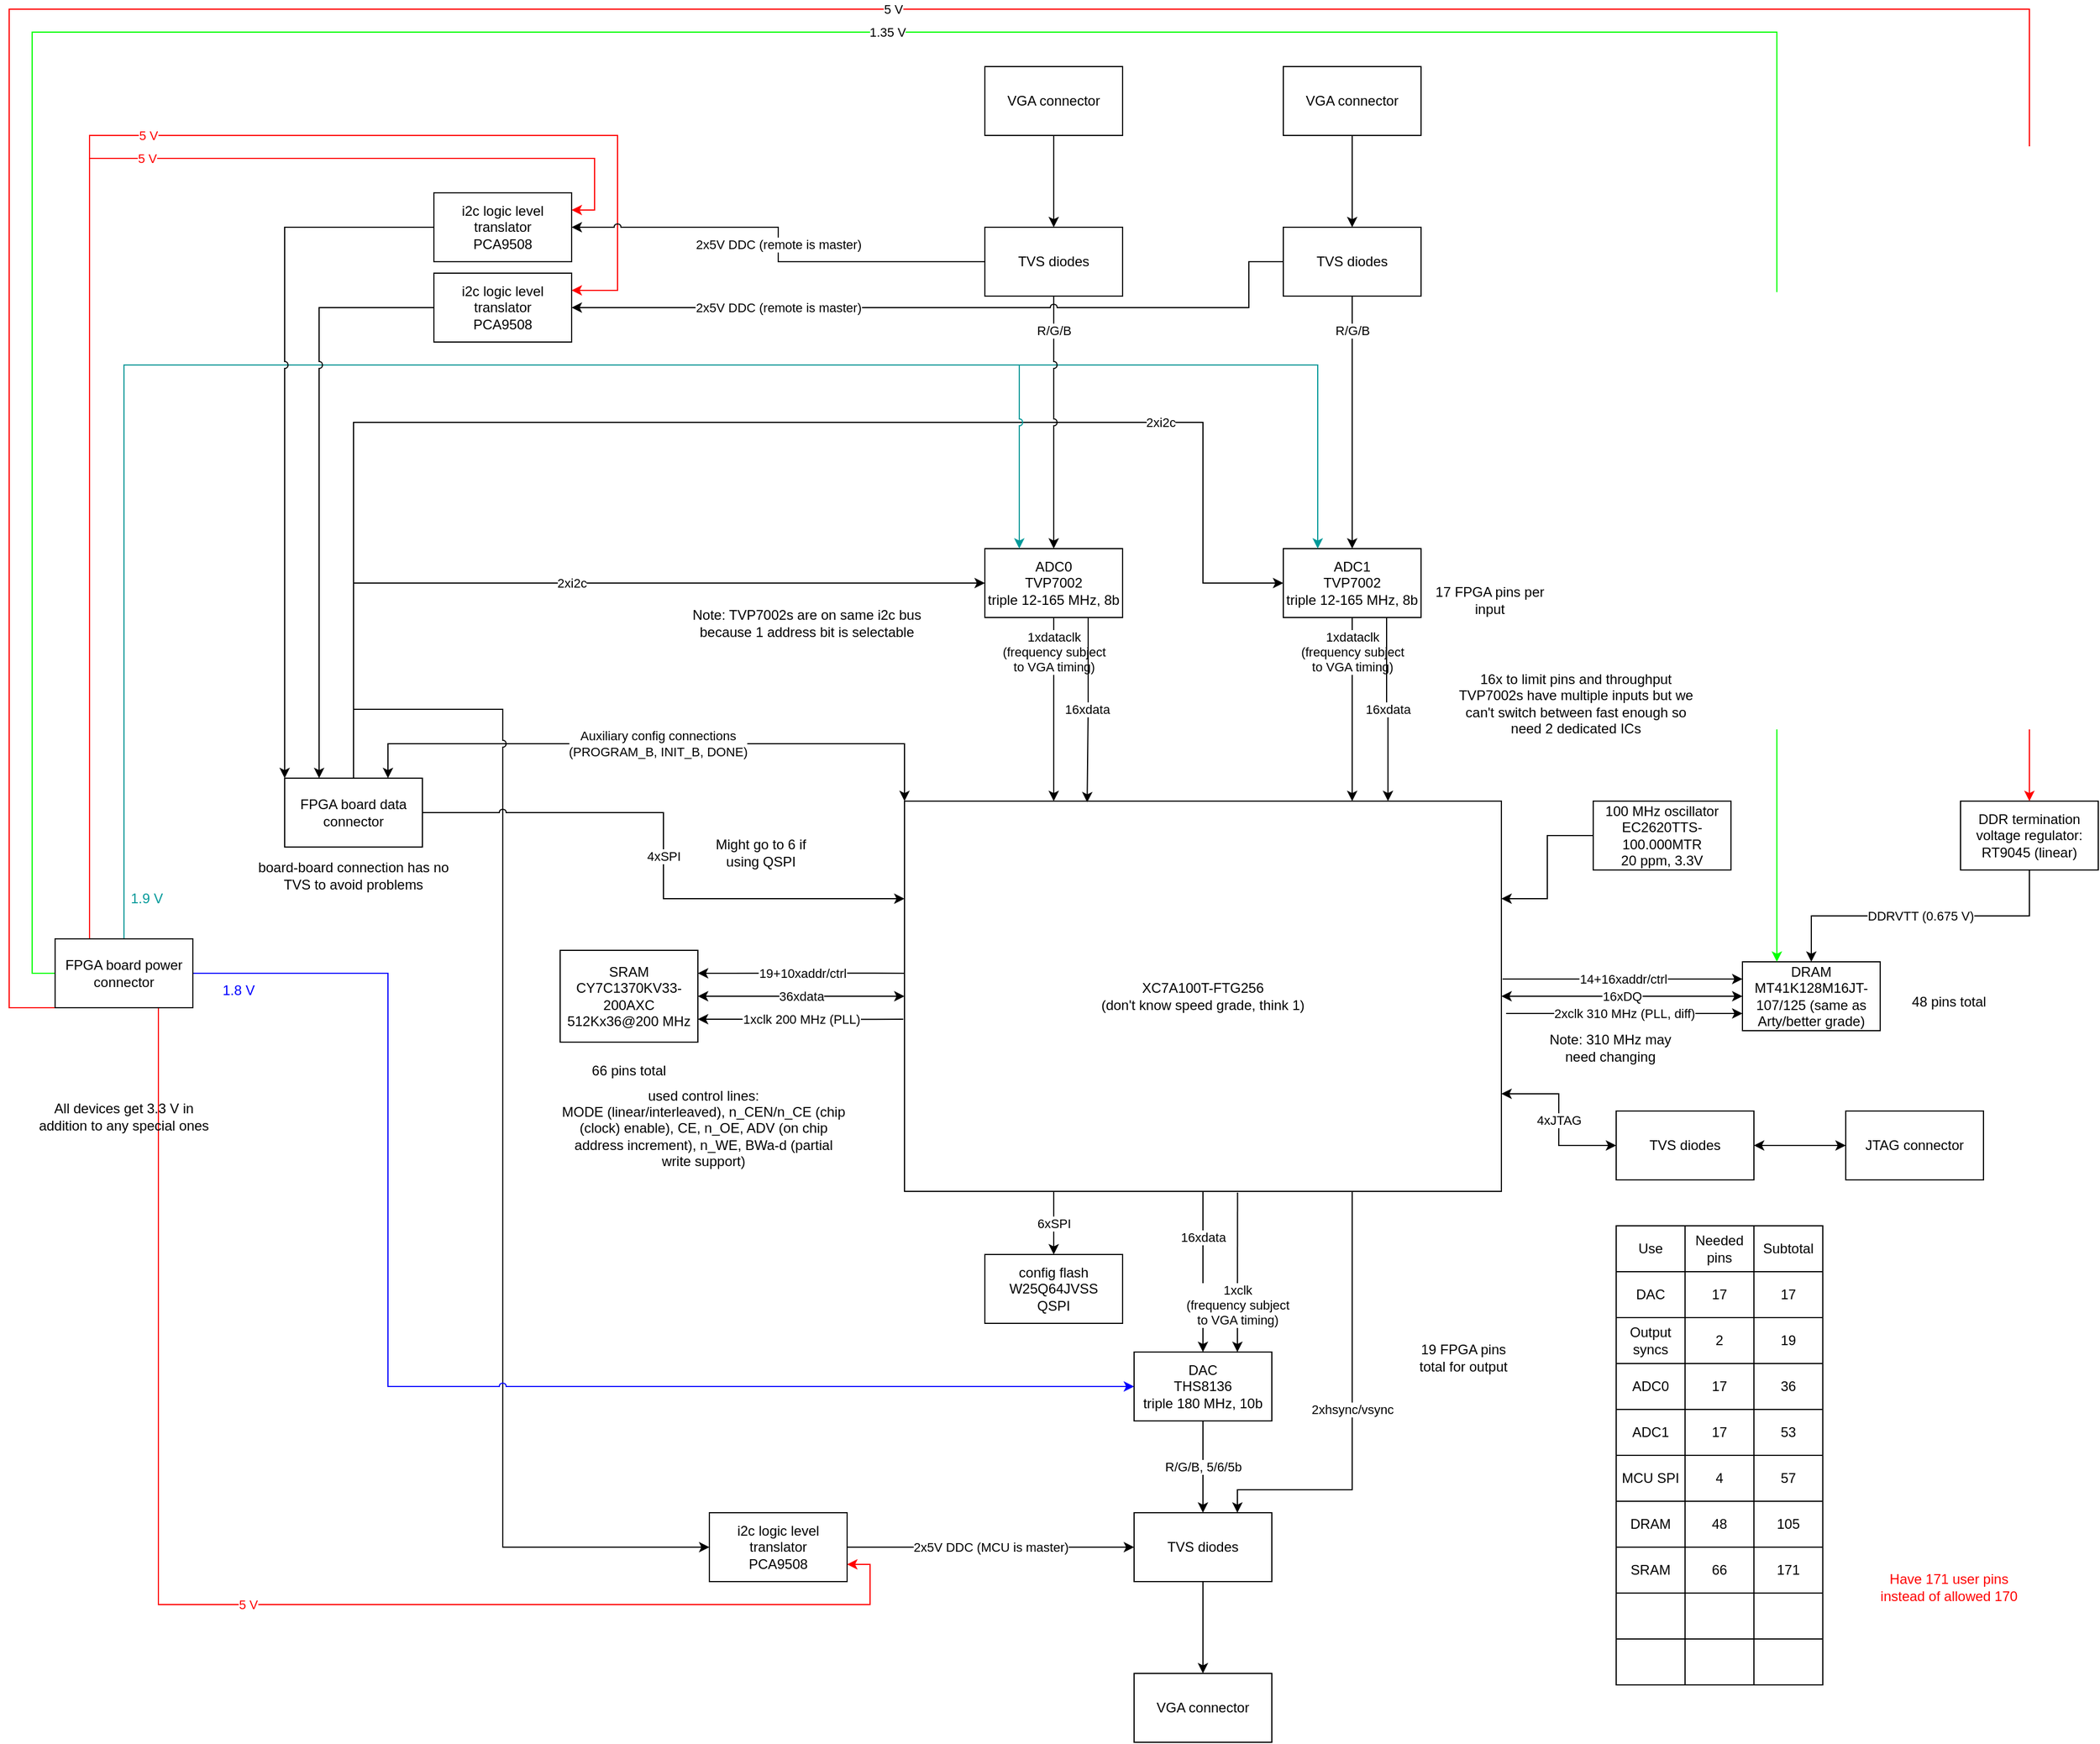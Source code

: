 <mxfile version="20.3.0" type="device" pages="2"><diagram id="uO3NpEvUBIuTRX0edp_s" name="FPGA board"><mxGraphModel dx="3923" dy="2302" grid="1" gridSize="10" guides="1" tooltips="1" connect="1" arrows="1" fold="1" page="1" pageScale="1" pageWidth="1654" pageHeight="1169" math="0" shadow="0"><root><mxCell id="0"/><mxCell id="1" parent="0"/><mxCell id="ex6IpFv2rQreRg_5M0-a-3" value="&lt;div&gt;16xDQ&lt;/div&gt;" style="edgeStyle=orthogonalEdgeStyle;rounded=0;orthogonalLoop=1;jettySize=auto;html=1;startArrow=classic;startFill=1;" parent="1" source="ex6IpFv2rQreRg_5M0-a-1" target="ex6IpFv2rQreRg_5M0-a-2" edge="1"><mxGeometry relative="1" as="geometry"/></mxCell><mxCell id="ex6IpFv2rQreRg_5M0-a-5" value="&lt;div&gt;36xdata&lt;/div&gt;" style="edgeStyle=orthogonalEdgeStyle;rounded=0;orthogonalLoop=1;jettySize=auto;html=1;startArrow=classic;startFill=1;" parent="1" source="ex6IpFv2rQreRg_5M0-a-1" target="ex6IpFv2rQreRg_5M0-a-4" edge="1"><mxGeometry relative="1" as="geometry"/></mxCell><mxCell id="ex6IpFv2rQreRg_5M0-a-10" value="&lt;div&gt;1xclk 200 MHz (PLL)&lt;br&gt;&lt;/div&gt;" style="edgeStyle=orthogonalEdgeStyle;rounded=0;orthogonalLoop=1;jettySize=auto;html=1;exitX=-0.002;exitY=0.559;exitDx=0;exitDy=0;entryX=1;entryY=0.75;entryDx=0;entryDy=0;startArrow=none;startFill=0;exitPerimeter=0;" parent="1" source="ex6IpFv2rQreRg_5M0-a-1" target="ex6IpFv2rQreRg_5M0-a-4" edge="1"><mxGeometry relative="1" as="geometry"/></mxCell><mxCell id="ex6IpFv2rQreRg_5M0-a-13" value="19+10xaddr/ctrl" style="edgeStyle=orthogonalEdgeStyle;rounded=0;orthogonalLoop=1;jettySize=auto;html=1;exitX=0.002;exitY=0.441;exitDx=0;exitDy=0;entryX=1;entryY=0.25;entryDx=0;entryDy=0;startArrow=none;startFill=0;exitPerimeter=0;" parent="1" source="ex6IpFv2rQreRg_5M0-a-1" target="ex6IpFv2rQreRg_5M0-a-4" edge="1"><mxGeometry relative="1" as="geometry"/></mxCell><mxCell id="ex6IpFv2rQreRg_5M0-a-14" value="2xclk 310 MHz (PLL, diff)" style="edgeStyle=orthogonalEdgeStyle;rounded=0;orthogonalLoop=1;jettySize=auto;html=1;exitX=1.008;exitY=0.544;exitDx=0;exitDy=0;entryX=0;entryY=0.75;entryDx=0;entryDy=0;startArrow=none;startFill=0;exitPerimeter=0;" parent="1" source="ex6IpFv2rQreRg_5M0-a-1" target="ex6IpFv2rQreRg_5M0-a-2" edge="1"><mxGeometry relative="1" as="geometry"/></mxCell><mxCell id="ex6IpFv2rQreRg_5M0-a-16" value="14+16xaddr/ctrl" style="edgeStyle=orthogonalEdgeStyle;rounded=0;orthogonalLoop=1;jettySize=auto;html=1;entryX=0;entryY=0.25;entryDx=0;entryDy=0;startArrow=none;startFill=0;exitX=1.002;exitY=0.456;exitDx=0;exitDy=0;exitPerimeter=0;" parent="1" source="ex6IpFv2rQreRg_5M0-a-1" target="ex6IpFv2rQreRg_5M0-a-2" edge="1"><mxGeometry relative="1" as="geometry"><mxPoint x="870" y="345" as="sourcePoint"/></mxGeometry></mxCell><mxCell id="ex6IpFv2rQreRg_5M0-a-45" value="16xdata" style="edgeStyle=orthogonalEdgeStyle;rounded=0;jumpStyle=arc;orthogonalLoop=1;jettySize=auto;html=1;entryX=0.5;entryY=0;entryDx=0;entryDy=0;strokeColor=#000000;fontColor=#000000;startArrow=none;startFill=0;endArrow=classic;endFill=1;" parent="1" source="ex6IpFv2rQreRg_5M0-a-1" target="ex6IpFv2rQreRg_5M0-a-44" edge="1"><mxGeometry x="-0.429" relative="1" as="geometry"><mxPoint as="offset"/></mxGeometry></mxCell><mxCell id="ex6IpFv2rQreRg_5M0-a-47" value="&lt;div&gt;1xclk&lt;/div&gt;&lt;div&gt;(frequency subject&lt;/div&gt;&lt;div&gt;to VGA timing)&lt;/div&gt;" style="edgeStyle=orthogonalEdgeStyle;rounded=0;jumpStyle=arc;orthogonalLoop=1;jettySize=auto;html=1;exitX=0.558;exitY=1.003;exitDx=0;exitDy=0;entryX=0.75;entryY=0;entryDx=0;entryDy=0;strokeColor=#000000;fontColor=#000000;startArrow=none;startFill=0;endArrow=classic;endFill=1;exitPerimeter=0;" parent="1" source="ex6IpFv2rQreRg_5M0-a-1" target="ex6IpFv2rQreRg_5M0-a-44" edge="1"><mxGeometry x="0.418" relative="1" as="geometry"><mxPoint as="offset"/></mxGeometry></mxCell><mxCell id="ex6IpFv2rQreRg_5M0-a-52" value="2xhsync/vsync" style="edgeStyle=orthogonalEdgeStyle;rounded=0;jumpStyle=arc;orthogonalLoop=1;jettySize=auto;html=1;exitX=0.75;exitY=1;exitDx=0;exitDy=0;entryX=0.75;entryY=0;entryDx=0;entryDy=0;strokeColor=#000000;fontColor=#000000;startArrow=none;startFill=0;endArrow=classic;endFill=1;" parent="1" source="ex6IpFv2rQreRg_5M0-a-1" target="ex6IpFv2rQreRg_5M0-a-48" edge="1"><mxGeometry relative="1" as="geometry"><Array as="points"><mxPoint x="730" y="790"/><mxPoint x="630" y="790"/></Array></mxGeometry></mxCell><mxCell id="ex6IpFv2rQreRg_5M0-a-78" value="4xJTAG" style="edgeStyle=orthogonalEdgeStyle;rounded=0;jumpStyle=arc;orthogonalLoop=1;jettySize=auto;html=1;exitX=1;exitY=0.75;exitDx=0;exitDy=0;entryX=0;entryY=0.5;entryDx=0;entryDy=0;strokeColor=#000000;fontColor=#000000;startArrow=classic;startFill=1;endArrow=classic;endFill=1;" parent="1" source="ex6IpFv2rQreRg_5M0-a-1" target="ex6IpFv2rQreRg_5M0-a-77" edge="1"><mxGeometry relative="1" as="geometry"/></mxCell><mxCell id="ex6IpFv2rQreRg_5M0-a-84" value="6xSPI" style="edgeStyle=orthogonalEdgeStyle;rounded=0;jumpStyle=arc;orthogonalLoop=1;jettySize=auto;html=1;exitX=0.25;exitY=1;exitDx=0;exitDy=0;entryX=0.5;entryY=0;entryDx=0;entryDy=0;strokeColor=#000000;fontColor=#000000;startArrow=none;startFill=0;endArrow=classic;endFill=1;" parent="1" source="ex6IpFv2rQreRg_5M0-a-1" target="ex6IpFv2rQreRg_5M0-a-83" edge="1"><mxGeometry relative="1" as="geometry"/></mxCell><mxCell id="ex6IpFv2rQreRg_5M0-a-92" value="&lt;div&gt;Auxiliary config connections&lt;/div&gt;&lt;div&gt;(PROGRAM_B, INIT_B, DONE) &lt;br&gt;&lt;/div&gt;" style="edgeStyle=orthogonalEdgeStyle;rounded=0;jumpStyle=arc;orthogonalLoop=1;jettySize=auto;html=1;exitX=0;exitY=0;exitDx=0;exitDy=0;entryX=0.75;entryY=0;entryDx=0;entryDy=0;strokeColor=#000000;fontColor=#000000;startArrow=classic;startFill=1;endArrow=classic;endFill=1;" parent="1" source="ex6IpFv2rQreRg_5M0-a-1" target="ex6IpFv2rQreRg_5M0-a-24" edge="1"><mxGeometry relative="1" as="geometry"><Array as="points"><mxPoint x="340" y="140"/><mxPoint x="-110" y="140"/></Array></mxGeometry></mxCell><mxCell id="ex6IpFv2rQreRg_5M0-a-1" value="&lt;div&gt;XC7A100T-FTG256&lt;/div&gt;&lt;div&gt;(don't know speed grade, think 1)&lt;br&gt;&lt;/div&gt;" style="rounded=0;whiteSpace=wrap;html=1;" parent="1" vertex="1"><mxGeometry x="340" y="190" width="520" height="340" as="geometry"/></mxCell><mxCell id="ex6IpFv2rQreRg_5M0-a-20" value="DDRVTT (0.675 V)" style="edgeStyle=orthogonalEdgeStyle;rounded=0;orthogonalLoop=1;jettySize=auto;html=1;startArrow=classic;startFill=1;endArrow=none;endFill=0;" parent="1" source="ex6IpFv2rQreRg_5M0-a-2" target="ex6IpFv2rQreRg_5M0-a-19" edge="1"><mxGeometry relative="1" as="geometry"><Array as="points"><mxPoint x="1130" y="290"/><mxPoint x="1320" y="290"/></Array></mxGeometry></mxCell><mxCell id="ex6IpFv2rQreRg_5M0-a-2" value="&lt;div&gt;DRAM&lt;/div&gt;&lt;div&gt;MT41K128M16JT-107/125 (same as Arty/better grade)&lt;br&gt;&lt;/div&gt;" style="rounded=0;whiteSpace=wrap;html=1;" parent="1" vertex="1"><mxGeometry x="1070" y="330" width="120" height="60" as="geometry"/></mxCell><mxCell id="ex6IpFv2rQreRg_5M0-a-4" value="&lt;div&gt;SRAM&lt;/div&gt;&lt;div&gt;CY7C1370KV33-200AXC&lt;/div&gt;&lt;div&gt;512Kx36@200 MHz&lt;br&gt;&lt;/div&gt;" style="rounded=0;whiteSpace=wrap;html=1;" parent="1" vertex="1"><mxGeometry x="40" y="320" width="120" height="80" as="geometry"/></mxCell><mxCell id="ex6IpFv2rQreRg_5M0-a-12" style="edgeStyle=orthogonalEdgeStyle;rounded=0;orthogonalLoop=1;jettySize=auto;html=1;entryX=1;entryY=0.25;entryDx=0;entryDy=0;startArrow=none;startFill=0;" parent="1" source="ex6IpFv2rQreRg_5M0-a-11" target="ex6IpFv2rQreRg_5M0-a-1" edge="1"><mxGeometry relative="1" as="geometry"/></mxCell><mxCell id="ex6IpFv2rQreRg_5M0-a-11" value="&lt;div&gt;100 MHz oscillator&lt;/div&gt;&lt;div&gt;EC2620TTS-100.000MTR&lt;/div&gt;&lt;div&gt;20 ppm, 3.3V&lt;br&gt;&lt;/div&gt;" style="rounded=0;whiteSpace=wrap;html=1;" parent="1" vertex="1"><mxGeometry x="940" y="190" width="120" height="60" as="geometry"/></mxCell><mxCell id="ex6IpFv2rQreRg_5M0-a-15" value="Note: 310 MHz may need changing" style="text;html=1;strokeColor=none;fillColor=none;align=center;verticalAlign=middle;whiteSpace=wrap;rounded=0;" parent="1" vertex="1"><mxGeometry x="890" y="390" width="130" height="30" as="geometry"/></mxCell><mxCell id="ex6IpFv2rQreRg_5M0-a-17" value="48 pins total" style="text;html=1;strokeColor=none;fillColor=none;align=center;verticalAlign=middle;whiteSpace=wrap;rounded=0;" parent="1" vertex="1"><mxGeometry x="1200" y="350" width="100" height="30" as="geometry"/></mxCell><mxCell id="ex6IpFv2rQreRg_5M0-a-18" value="66 pins total" style="text;html=1;strokeColor=none;fillColor=none;align=center;verticalAlign=middle;whiteSpace=wrap;rounded=0;" parent="1" vertex="1"><mxGeometry x="50" y="410" width="100" height="30" as="geometry"/></mxCell><mxCell id="ex6IpFv2rQreRg_5M0-a-19" value="DDR termination voltage regulator: RT9045 (linear)" style="rounded=0;whiteSpace=wrap;html=1;" parent="1" vertex="1"><mxGeometry x="1260" y="190" width="120" height="60" as="geometry"/></mxCell><mxCell id="ex6IpFv2rQreRg_5M0-a-22" value="&lt;div&gt;1xdataclk&lt;/div&gt;&lt;div&gt;(frequency subject&lt;/div&gt;&lt;div&gt;to VGA timing)&lt;br&gt;&lt;/div&gt;" style="edgeStyle=orthogonalEdgeStyle;rounded=0;orthogonalLoop=1;jettySize=auto;html=1;entryX=0.25;entryY=0;entryDx=0;entryDy=0;startArrow=none;startFill=0;endArrow=classic;endFill=1;" parent="1" source="ex6IpFv2rQreRg_5M0-a-21" target="ex6IpFv2rQreRg_5M0-a-1" edge="1"><mxGeometry x="-0.625" relative="1" as="geometry"><mxPoint as="offset"/></mxGeometry></mxCell><mxCell id="ex6IpFv2rQreRg_5M0-a-23" value="16xdata" style="edgeStyle=orthogonalEdgeStyle;rounded=0;orthogonalLoop=1;jettySize=auto;html=1;exitX=0.75;exitY=1;exitDx=0;exitDy=0;entryX=0.306;entryY=0.003;entryDx=0;entryDy=0;entryPerimeter=0;startArrow=none;startFill=0;endArrow=classic;endFill=1;" parent="1" source="ex6IpFv2rQreRg_5M0-a-21" target="ex6IpFv2rQreRg_5M0-a-1" edge="1"><mxGeometry relative="1" as="geometry"/></mxCell><mxCell id="ex6IpFv2rQreRg_5M0-a-21" value="&lt;div&gt;ADC0&lt;/div&gt;&lt;div&gt;TVP7002&lt;/div&gt;&lt;div&gt;triple 12-165 MHz, 8b&lt;br&gt;&lt;/div&gt;" style="rounded=0;whiteSpace=wrap;html=1;" parent="1" vertex="1"><mxGeometry x="410" y="-30" width="120" height="60" as="geometry"/></mxCell><mxCell id="ex6IpFv2rQreRg_5M0-a-25" value="2xi2c" style="edgeStyle=orthogonalEdgeStyle;rounded=0;orthogonalLoop=1;jettySize=auto;html=1;entryX=0;entryY=0.5;entryDx=0;entryDy=0;startArrow=none;startFill=0;endArrow=classic;endFill=1;" parent="1" source="ex6IpFv2rQreRg_5M0-a-24" target="ex6IpFv2rQreRg_5M0-a-21" edge="1"><mxGeometry relative="1" as="geometry"><Array as="points"><mxPoint x="-140"/></Array></mxGeometry></mxCell><mxCell id="ex6IpFv2rQreRg_5M0-a-31" value="2xi2c" style="edgeStyle=orthogonalEdgeStyle;rounded=0;orthogonalLoop=1;jettySize=auto;html=1;entryX=0;entryY=0.5;entryDx=0;entryDy=0;startArrow=none;startFill=0;endArrow=classic;endFill=1;" parent="1" source="ex6IpFv2rQreRg_5M0-a-24" target="ex6IpFv2rQreRg_5M0-a-30" edge="1"><mxGeometry x="0.607" relative="1" as="geometry"><Array as="points"><mxPoint x="600" y="-140"/><mxPoint x="600"/></Array><mxPoint as="offset"/></mxGeometry></mxCell><mxCell id="ex6IpFv2rQreRg_5M0-a-67" style="edgeStyle=orthogonalEdgeStyle;rounded=0;jumpStyle=arc;orthogonalLoop=1;jettySize=auto;html=1;exitX=0.5;exitY=0;exitDx=0;exitDy=0;entryX=0;entryY=0.5;entryDx=0;entryDy=0;strokeColor=#000000;fontColor=default;startArrow=none;startFill=0;endArrow=classic;endFill=1;" parent="1" source="ex6IpFv2rQreRg_5M0-a-24" target="ex6IpFv2rQreRg_5M0-a-65" edge="1"><mxGeometry relative="1" as="geometry"><Array as="points"><mxPoint x="-140" y="110"/><mxPoint x="-10" y="110"/><mxPoint x="-10" y="840"/></Array></mxGeometry></mxCell><mxCell id="ex6IpFv2rQreRg_5M0-a-85" value="4xSPI" style="edgeStyle=orthogonalEdgeStyle;rounded=0;jumpStyle=arc;orthogonalLoop=1;jettySize=auto;html=1;exitX=1;exitY=0.5;exitDx=0;exitDy=0;entryX=0;entryY=0.25;entryDx=0;entryDy=0;strokeColor=#000000;fontColor=#000000;startArrow=none;startFill=0;endArrow=classic;endFill=1;" parent="1" source="ex6IpFv2rQreRg_5M0-a-24" target="ex6IpFv2rQreRg_5M0-a-1" edge="1"><mxGeometry relative="1" as="geometry"/></mxCell><mxCell id="ex6IpFv2rQreRg_5M0-a-24" value="FPGA board data connector" style="rounded=0;whiteSpace=wrap;html=1;" parent="1" vertex="1"><mxGeometry x="-200" y="170" width="120" height="60" as="geometry"/></mxCell><mxCell id="ex6IpFv2rQreRg_5M0-a-28" value="&lt;div&gt;1xdataclk&lt;/div&gt;&lt;div&gt;(frequency subject&lt;/div&gt;&lt;div&gt;to VGA timing)&lt;br&gt;&lt;/div&gt;" style="edgeStyle=orthogonalEdgeStyle;rounded=0;orthogonalLoop=1;jettySize=auto;html=1;entryX=0.75;entryY=0;entryDx=0;entryDy=0;startArrow=none;startFill=0;endArrow=classic;endFill=1;" parent="1" source="ex6IpFv2rQreRg_5M0-a-30" target="ex6IpFv2rQreRg_5M0-a-1" edge="1"><mxGeometry x="-0.625" relative="1" as="geometry"><mxPoint x="710" y="190" as="targetPoint"/><mxPoint as="offset"/></mxGeometry></mxCell><mxCell id="ex6IpFv2rQreRg_5M0-a-29" value="16xdata" style="edgeStyle=orthogonalEdgeStyle;rounded=0;orthogonalLoop=1;jettySize=auto;html=1;exitX=0.75;exitY=1;exitDx=0;exitDy=0;startArrow=none;startFill=0;endArrow=classic;endFill=1;entryX=0.81;entryY=0;entryDx=0;entryDy=0;entryPerimeter=0;" parent="1" source="ex6IpFv2rQreRg_5M0-a-30" target="ex6IpFv2rQreRg_5M0-a-1" edge="1"><mxGeometry relative="1" as="geometry"><mxPoint x="750" y="190" as="targetPoint"/></mxGeometry></mxCell><mxCell id="ex6IpFv2rQreRg_5M0-a-30" value="&lt;div&gt;ADC1&lt;/div&gt;&lt;div&gt;TVP7002&lt;/div&gt;&lt;div&gt;triple 12-165 MHz, 8b&lt;br&gt;&lt;/div&gt;" style="rounded=0;whiteSpace=wrap;html=1;" parent="1" vertex="1"><mxGeometry x="670" y="-30" width="120" height="60" as="geometry"/></mxCell><mxCell id="ex6IpFv2rQreRg_5M0-a-32" value="&lt;div&gt;Note: TVP7002s are on same i2c bus because 1 address bit is selectable&lt;br&gt;&lt;/div&gt;" style="text;html=1;strokeColor=none;fillColor=none;align=center;verticalAlign=middle;whiteSpace=wrap;rounded=0;" parent="1" vertex="1"><mxGeometry x="140" y="20" width="230" height="30" as="geometry"/></mxCell><mxCell id="ex6IpFv2rQreRg_5M0-a-34" value="&lt;div&gt;16x to limit pins and throughput&lt;/div&gt;TVP7002s have multiple inputs but we can't switch between fast enough so need 2 dedicated ICs" style="text;html=1;strokeColor=none;fillColor=none;align=center;verticalAlign=middle;whiteSpace=wrap;rounded=0;" parent="1" vertex="1"><mxGeometry x="820" y="90" width="210" height="30" as="geometry"/></mxCell><mxCell id="ex6IpFv2rQreRg_5M0-a-38" style="edgeStyle=orthogonalEdgeStyle;rounded=0;orthogonalLoop=1;jettySize=auto;html=1;entryX=0.25;entryY=0;entryDx=0;entryDy=0;startArrow=none;startFill=0;endArrow=classic;endFill=1;jumpStyle=arc;strokeColor=#009999;" parent="1" source="ex6IpFv2rQreRg_5M0-a-35" target="ex6IpFv2rQreRg_5M0-a-21" edge="1"><mxGeometry relative="1" as="geometry"><Array as="points"><mxPoint x="-340" y="-190"/><mxPoint x="440" y="-190"/></Array></mxGeometry></mxCell><mxCell id="ex6IpFv2rQreRg_5M0-a-39" style="edgeStyle=orthogonalEdgeStyle;rounded=0;jumpStyle=arc;orthogonalLoop=1;jettySize=auto;html=1;entryX=0.25;entryY=0;entryDx=0;entryDy=0;strokeColor=#009999;startArrow=none;startFill=0;endArrow=classic;endFill=1;" parent="1" source="ex6IpFv2rQreRg_5M0-a-35" target="ex6IpFv2rQreRg_5M0-a-30" edge="1"><mxGeometry relative="1" as="geometry"><Array as="points"><mxPoint x="-340" y="-190"/><mxPoint x="700" y="-190"/></Array></mxGeometry></mxCell><mxCell id="ex6IpFv2rQreRg_5M0-a-50" style="edgeStyle=orthogonalEdgeStyle;rounded=0;jumpStyle=arc;orthogonalLoop=1;jettySize=auto;html=1;entryX=0;entryY=0.5;entryDx=0;entryDy=0;strokeColor=#0000FF;fontColor=#000000;startArrow=none;startFill=0;endArrow=classic;endFill=1;" parent="1" source="ex6IpFv2rQreRg_5M0-a-35" target="ex6IpFv2rQreRg_5M0-a-44" edge="1"><mxGeometry relative="1" as="geometry"><Array as="points"><mxPoint x="-110" y="340"/><mxPoint x="-110" y="700"/></Array></mxGeometry></mxCell><mxCell id="ex6IpFv2rQreRg_5M0-a-74" value="5 V" style="edgeStyle=orthogonalEdgeStyle;rounded=0;jumpStyle=arc;orthogonalLoop=1;jettySize=auto;html=1;exitX=0.25;exitY=0;exitDx=0;exitDy=0;entryX=1;entryY=0.25;entryDx=0;entryDy=0;strokeColor=#FF0000;fontColor=#FF0000;startArrow=none;startFill=0;endArrow=classic;endFill=1;" parent="1" source="ex6IpFv2rQreRg_5M0-a-35" target="ex6IpFv2rQreRg_5M0-a-59" edge="1"><mxGeometry x="0.232" relative="1" as="geometry"><Array as="points"><mxPoint x="-370" y="-370"/><mxPoint x="70" y="-370"/><mxPoint x="70" y="-325"/></Array><mxPoint as="offset"/></mxGeometry></mxCell><mxCell id="ex6IpFv2rQreRg_5M0-a-75" value="5 V" style="edgeStyle=orthogonalEdgeStyle;rounded=0;jumpStyle=arc;orthogonalLoop=1;jettySize=auto;html=1;exitX=0.25;exitY=0;exitDx=0;exitDy=0;entryX=1;entryY=0.25;entryDx=0;entryDy=0;strokeColor=#FF0000;fontColor=#FF0000;startArrow=none;startFill=0;endArrow=classic;endFill=1;" parent="1" source="ex6IpFv2rQreRg_5M0-a-35" target="ex6IpFv2rQreRg_5M0-a-60" edge="1"><mxGeometry x="0.124" relative="1" as="geometry"><Array as="points"><mxPoint x="-370" y="-390"/><mxPoint x="90" y="-390"/><mxPoint x="90" y="-255"/></Array><mxPoint as="offset"/></mxGeometry></mxCell><mxCell id="ex6IpFv2rQreRg_5M0-a-76" value="5 V" style="edgeStyle=orthogonalEdgeStyle;rounded=0;jumpStyle=arc;orthogonalLoop=1;jettySize=auto;html=1;exitX=0.75;exitY=1;exitDx=0;exitDy=0;entryX=1;entryY=0.75;entryDx=0;entryDy=0;strokeColor=#FF0000;fontColor=#FF0000;startArrow=none;startFill=0;endArrow=classic;endFill=1;" parent="1" source="ex6IpFv2rQreRg_5M0-a-35" target="ex6IpFv2rQreRg_5M0-a-65" edge="1"><mxGeometry relative="1" as="geometry"><Array as="points"><mxPoint x="-310" y="890"/><mxPoint x="310" y="890"/><mxPoint x="310" y="855"/></Array></mxGeometry></mxCell><mxCell id="ex6IpFv2rQreRg_5M0-a-89" value="1.35 V" style="edgeStyle=orthogonalEdgeStyle;rounded=0;jumpStyle=arc;orthogonalLoop=1;jettySize=auto;html=1;entryX=0.25;entryY=0;entryDx=0;entryDy=0;strokeColor=#00FF00;fontColor=#000000;startArrow=none;startFill=0;endArrow=classic;endFill=1;" parent="1" source="ex6IpFv2rQreRg_5M0-a-35" target="ex6IpFv2rQreRg_5M0-a-2" edge="1"><mxGeometry relative="1" as="geometry"><Array as="points"><mxPoint x="-420" y="340"/><mxPoint x="-420" y="-480"/><mxPoint x="1100" y="-480"/></Array></mxGeometry></mxCell><mxCell id="ex6IpFv2rQreRg_5M0-a-90" value="5 V" style="edgeStyle=orthogonalEdgeStyle;rounded=0;jumpStyle=arc;orthogonalLoop=1;jettySize=auto;html=1;exitX=0;exitY=1;exitDx=0;exitDy=0;entryX=0.5;entryY=0;entryDx=0;entryDy=0;strokeColor=#FF0000;fontColor=#000000;startArrow=none;startFill=0;endArrow=classic;endFill=1;" parent="1" source="ex6IpFv2rQreRg_5M0-a-35" target="ex6IpFv2rQreRg_5M0-a-19" edge="1"><mxGeometry relative="1" as="geometry"><Array as="points"><mxPoint x="-440" y="370"/><mxPoint x="-440" y="-500"/><mxPoint x="1320" y="-500"/></Array></mxGeometry></mxCell><mxCell id="ex6IpFv2rQreRg_5M0-a-35" value="FPGA board power connector" style="rounded=0;whiteSpace=wrap;html=1;" parent="1" vertex="1"><mxGeometry x="-400" y="310" width="120" height="60" as="geometry"/></mxCell><mxCell id="ex6IpFv2rQreRg_5M0-a-40" value="&lt;font color=&quot;#009999&quot;&gt;1.9 V&lt;br&gt;&lt;/font&gt;" style="text;html=1;strokeColor=none;fillColor=none;align=center;verticalAlign=middle;whiteSpace=wrap;rounded=0;" parent="1" vertex="1"><mxGeometry x="-350" y="260" width="60" height="30" as="geometry"/></mxCell><mxCell id="ex6IpFv2rQreRg_5M0-a-41" value="All devices get 3.3 V in addition to any special ones" style="text;html=1;strokeColor=none;fillColor=none;align=center;verticalAlign=middle;whiteSpace=wrap;rounded=0;fontColor=#000000;" parent="1" vertex="1"><mxGeometry x="-420" y="450" width="160" height="30" as="geometry"/></mxCell><mxCell id="ex6IpFv2rQreRg_5M0-a-49" value="R/G/B, 5/6/5b" style="edgeStyle=orthogonalEdgeStyle;rounded=0;jumpStyle=arc;orthogonalLoop=1;jettySize=auto;html=1;strokeColor=#000000;fontColor=#000000;startArrow=none;startFill=0;endArrow=classic;endFill=1;" parent="1" source="ex6IpFv2rQreRg_5M0-a-44" target="ex6IpFv2rQreRg_5M0-a-48" edge="1"><mxGeometry relative="1" as="geometry"/></mxCell><mxCell id="ex6IpFv2rQreRg_5M0-a-44" value="&lt;div&gt;DAC&lt;/div&gt;&lt;div&gt;THS8136&lt;/div&gt;&lt;div&gt;triple 180 MHz, 10b&lt;br&gt;&lt;/div&gt;" style="rounded=0;whiteSpace=wrap;html=1;fontColor=#000000;" parent="1" vertex="1"><mxGeometry x="540" y="670" width="120" height="60" as="geometry"/></mxCell><mxCell id="ex6IpFv2rQreRg_5M0-a-69" value="" style="edgeStyle=orthogonalEdgeStyle;rounded=0;jumpStyle=arc;orthogonalLoop=1;jettySize=auto;html=1;strokeColor=#000000;fontColor=default;startArrow=none;startFill=0;endArrow=classic;endFill=1;" parent="1" source="ex6IpFv2rQreRg_5M0-a-48" target="ex6IpFv2rQreRg_5M0-a-68" edge="1"><mxGeometry relative="1" as="geometry"/></mxCell><mxCell id="ex6IpFv2rQreRg_5M0-a-48" value="TVS diodes" style="rounded=0;whiteSpace=wrap;html=1;fontColor=#000000;" parent="1" vertex="1"><mxGeometry x="540" y="810" width="120" height="60" as="geometry"/></mxCell><mxCell id="ex6IpFv2rQreRg_5M0-a-51" value="1.8 V" style="text;html=1;strokeColor=none;fillColor=none;align=center;verticalAlign=middle;whiteSpace=wrap;rounded=0;fontColor=#0000FF;" parent="1" vertex="1"><mxGeometry x="-270" y="340" width="60" height="30" as="geometry"/></mxCell><mxCell id="ex6IpFv2rQreRg_5M0-a-55" value="R/G/B" style="edgeStyle=orthogonalEdgeStyle;rounded=0;jumpStyle=arc;orthogonalLoop=1;jettySize=auto;html=1;entryX=0.5;entryY=0;entryDx=0;entryDy=0;strokeColor=#000000;fontColor=#000000;startArrow=none;startFill=0;endArrow=classic;endFill=1;" parent="1" source="ex6IpFv2rQreRg_5M0-a-53" target="ex6IpFv2rQreRg_5M0-a-21" edge="1"><mxGeometry x="-0.727" relative="1" as="geometry"><mxPoint as="offset"/></mxGeometry></mxCell><mxCell id="ex6IpFv2rQreRg_5M0-a-61" value="2x5V DDC (remote is master)" style="edgeStyle=orthogonalEdgeStyle;rounded=0;jumpStyle=arc;orthogonalLoop=1;jettySize=auto;html=1;entryX=1;entryY=0.5;entryDx=0;entryDy=0;strokeColor=#000000;fontColor=default;startArrow=none;startFill=0;endArrow=classic;endFill=1;" parent="1" source="ex6IpFv2rQreRg_5M0-a-53" target="ex6IpFv2rQreRg_5M0-a-59" edge="1"><mxGeometry relative="1" as="geometry"/></mxCell><mxCell id="ex6IpFv2rQreRg_5M0-a-53" value="TVS diodes" style="whiteSpace=wrap;html=1;rounded=0;" parent="1" vertex="1"><mxGeometry x="410" y="-310" width="120" height="60" as="geometry"/></mxCell><mxCell id="ex6IpFv2rQreRg_5M0-a-57" value="R/G/B" style="edgeStyle=orthogonalEdgeStyle;rounded=0;jumpStyle=arc;orthogonalLoop=1;jettySize=auto;html=1;entryX=0.5;entryY=0;entryDx=0;entryDy=0;strokeColor=#000000;fontColor=#000000;startArrow=none;startFill=0;endArrow=classic;endFill=1;" parent="1" source="ex6IpFv2rQreRg_5M0-a-56" target="ex6IpFv2rQreRg_5M0-a-30" edge="1"><mxGeometry x="-0.727" relative="1" as="geometry"><mxPoint as="offset"/></mxGeometry></mxCell><mxCell id="ex6IpFv2rQreRg_5M0-a-62" value="2x5V DDC (remote is master)" style="edgeStyle=orthogonalEdgeStyle;rounded=0;jumpStyle=arc;orthogonalLoop=1;jettySize=auto;html=1;entryX=1;entryY=0.5;entryDx=0;entryDy=0;strokeColor=#000000;fontColor=default;startArrow=none;startFill=0;endArrow=classic;endFill=1;" parent="1" source="ex6IpFv2rQreRg_5M0-a-56" target="ex6IpFv2rQreRg_5M0-a-60" edge="1"><mxGeometry x="0.455" relative="1" as="geometry"><Array as="points"><mxPoint x="640" y="-280"/><mxPoint x="640" y="-240"/></Array><mxPoint as="offset"/></mxGeometry></mxCell><mxCell id="ex6IpFv2rQreRg_5M0-a-56" value="TVS diodes" style="whiteSpace=wrap;html=1;rounded=0;" parent="1" vertex="1"><mxGeometry x="670" y="-310" width="120" height="60" as="geometry"/></mxCell><mxCell id="ex6IpFv2rQreRg_5M0-a-64" style="edgeStyle=orthogonalEdgeStyle;rounded=0;jumpStyle=arc;orthogonalLoop=1;jettySize=auto;html=1;strokeColor=#000000;fontColor=default;startArrow=none;startFill=0;endArrow=classic;endFill=1;entryX=0;entryY=0;entryDx=0;entryDy=0;" parent="1" source="ex6IpFv2rQreRg_5M0-a-59" target="ex6IpFv2rQreRg_5M0-a-24" edge="1"><mxGeometry relative="1" as="geometry"><mxPoint x="-450" y="380" as="targetPoint"/></mxGeometry></mxCell><mxCell id="ex6IpFv2rQreRg_5M0-a-59" value="&lt;div&gt;i2c logic level translator&lt;/div&gt;&lt;div&gt;PCA9508&lt;/div&gt;" style="rounded=0;whiteSpace=wrap;html=1;fontColor=default;" parent="1" vertex="1"><mxGeometry x="-70" y="-340" width="120" height="60" as="geometry"/></mxCell><mxCell id="ex6IpFv2rQreRg_5M0-a-63" style="edgeStyle=orthogonalEdgeStyle;rounded=0;jumpStyle=arc;orthogonalLoop=1;jettySize=auto;html=1;entryX=0.25;entryY=0;entryDx=0;entryDy=0;strokeColor=#000000;fontColor=default;startArrow=none;startFill=0;endArrow=classic;endFill=1;" parent="1" source="ex6IpFv2rQreRg_5M0-a-60" target="ex6IpFv2rQreRg_5M0-a-24" edge="1"><mxGeometry relative="1" as="geometry"/></mxCell><mxCell id="ex6IpFv2rQreRg_5M0-a-60" value="&lt;div&gt;i2c logic level translator&lt;/div&gt;&lt;div&gt;PCA9508&lt;/div&gt;" style="rounded=0;whiteSpace=wrap;html=1;fontColor=default;" parent="1" vertex="1"><mxGeometry x="-70" y="-270" width="120" height="60" as="geometry"/></mxCell><mxCell id="ex6IpFv2rQreRg_5M0-a-66" value="2x5V DDC (MCU is master)" style="edgeStyle=orthogonalEdgeStyle;rounded=0;jumpStyle=arc;orthogonalLoop=1;jettySize=auto;html=1;entryX=0;entryY=0.5;entryDx=0;entryDy=0;strokeColor=#000000;fontColor=default;startArrow=none;startFill=0;endArrow=classic;endFill=1;" parent="1" source="ex6IpFv2rQreRg_5M0-a-65" target="ex6IpFv2rQreRg_5M0-a-48" edge="1"><mxGeometry relative="1" as="geometry"/></mxCell><mxCell id="ex6IpFv2rQreRg_5M0-a-65" value="&lt;div&gt;i2c logic level translator&lt;/div&gt;&lt;div&gt;PCA9508&lt;/div&gt;" style="rounded=0;whiteSpace=wrap;html=1;fontColor=default;" parent="1" vertex="1"><mxGeometry x="170" y="810" width="120" height="60" as="geometry"/></mxCell><mxCell id="ex6IpFv2rQreRg_5M0-a-68" value="VGA connector" style="rounded=0;whiteSpace=wrap;html=1;fontColor=#000000;" parent="1" vertex="1"><mxGeometry x="540" y="950" width="120" height="60" as="geometry"/></mxCell><mxCell id="ex6IpFv2rQreRg_5M0-a-73" value="" style="edgeStyle=orthogonalEdgeStyle;rounded=0;jumpStyle=arc;orthogonalLoop=1;jettySize=auto;html=1;strokeColor=#000000;fontColor=default;startArrow=none;startFill=0;endArrow=classic;endFill=1;" parent="1" source="ex6IpFv2rQreRg_5M0-a-70" target="ex6IpFv2rQreRg_5M0-a-53" edge="1"><mxGeometry relative="1" as="geometry"/></mxCell><mxCell id="ex6IpFv2rQreRg_5M0-a-70" value="VGA connector" style="whiteSpace=wrap;html=1;rounded=0;" parent="1" vertex="1"><mxGeometry x="410" y="-450" width="120" height="60" as="geometry"/></mxCell><mxCell id="ex6IpFv2rQreRg_5M0-a-72" value="" style="edgeStyle=orthogonalEdgeStyle;rounded=0;jumpStyle=arc;orthogonalLoop=1;jettySize=auto;html=1;strokeColor=#000000;fontColor=default;startArrow=none;startFill=0;endArrow=classic;endFill=1;" parent="1" source="ex6IpFv2rQreRg_5M0-a-71" target="ex6IpFv2rQreRg_5M0-a-56" edge="1"><mxGeometry relative="1" as="geometry"/></mxCell><mxCell id="ex6IpFv2rQreRg_5M0-a-71" value="VGA connector" style="whiteSpace=wrap;html=1;rounded=0;" parent="1" vertex="1"><mxGeometry x="670" y="-450" width="120" height="60" as="geometry"/></mxCell><mxCell id="ex6IpFv2rQreRg_5M0-a-81" value="" style="edgeStyle=orthogonalEdgeStyle;rounded=0;jumpStyle=arc;orthogonalLoop=1;jettySize=auto;html=1;strokeColor=#000000;fontColor=#000000;startArrow=classic;startFill=1;endArrow=classic;endFill=1;" parent="1" source="ex6IpFv2rQreRg_5M0-a-77" target="ex6IpFv2rQreRg_5M0-a-80" edge="1"><mxGeometry relative="1" as="geometry"/></mxCell><mxCell id="ex6IpFv2rQreRg_5M0-a-77" value="TVS diodes" style="rounded=0;whiteSpace=wrap;html=1;strokeColor=default;" parent="1" vertex="1"><mxGeometry x="960" y="460" width="120" height="60" as="geometry"/></mxCell><mxCell id="ex6IpFv2rQreRg_5M0-a-80" value="JTAG connector" style="rounded=0;whiteSpace=wrap;html=1;strokeColor=default;" parent="1" vertex="1"><mxGeometry x="1160" y="460" width="120" height="60" as="geometry"/></mxCell><mxCell id="ex6IpFv2rQreRg_5M0-a-83" value="&lt;div&gt;config flash&lt;/div&gt;&lt;div&gt;W25Q64JVSS&lt;/div&gt;&lt;div&gt;QSPI&lt;br&gt;&lt;/div&gt;" style="rounded=0;whiteSpace=wrap;html=1;strokeColor=default;" parent="1" vertex="1"><mxGeometry x="410" y="585" width="120" height="60" as="geometry"/></mxCell><mxCell id="ex6IpFv2rQreRg_5M0-a-86" value="Might go to 6 if using QSPI" style="text;html=1;strokeColor=none;fillColor=none;align=center;verticalAlign=middle;whiteSpace=wrap;rounded=0;fontColor=#000000;" parent="1" vertex="1"><mxGeometry x="160" y="220" width="110" height="30" as="geometry"/></mxCell><mxCell id="ex6IpFv2rQreRg_5M0-a-87" value="&lt;div&gt;19 FPGA pins total for output&lt;br&gt;&lt;/div&gt;" style="text;html=1;strokeColor=none;fillColor=none;align=center;verticalAlign=middle;whiteSpace=wrap;rounded=0;" parent="1" vertex="1"><mxGeometry x="777" y="660" width="100" height="30" as="geometry"/></mxCell><mxCell id="ex6IpFv2rQreRg_5M0-a-88" value="&lt;div&gt;17 FPGA pins per input&lt;br&gt;&lt;/div&gt;" style="text;html=1;strokeColor=none;fillColor=none;align=center;verticalAlign=middle;whiteSpace=wrap;rounded=0;" parent="1" vertex="1"><mxGeometry x="800" width="100" height="30" as="geometry"/></mxCell><mxCell id="ex6IpFv2rQreRg_5M0-a-91" value="board-board connection has no TVS to avoid problems" style="text;html=1;strokeColor=none;fillColor=none;align=center;verticalAlign=middle;whiteSpace=wrap;rounded=0;fontColor=#000000;" parent="1" vertex="1"><mxGeometry x="-230" y="240" width="180" height="30" as="geometry"/></mxCell><mxCell id="ex6IpFv2rQreRg_5M0-a-93" value="Have 171 user pins instead of allowed 170" style="text;html=1;strokeColor=none;fillColor=none;align=center;verticalAlign=middle;whiteSpace=wrap;rounded=0;fontColor=#FF0000;" parent="1" vertex="1"><mxGeometry x="1180" y="860" width="140" height="30" as="geometry"/></mxCell><mxCell id="ex6IpFv2rQreRg_5M0-a-181" value="" style="shape=table;startSize=0;container=1;collapsible=0;childLayout=tableLayout;strokeColor=default;fontColor=#000000;" parent="1" vertex="1"><mxGeometry x="960" y="560" width="180" height="400" as="geometry"/></mxCell><mxCell id="ex6IpFv2rQreRg_5M0-a-182" value="" style="shape=tableRow;horizontal=0;startSize=0;swimlaneHead=0;swimlaneBody=0;top=0;left=0;bottom=0;right=0;collapsible=0;dropTarget=0;fillColor=none;points=[[0,0.5],[1,0.5]];portConstraint=eastwest;strokeColor=default;fontColor=#000000;" parent="ex6IpFv2rQreRg_5M0-a-181" vertex="1"><mxGeometry width="180" height="40" as="geometry"/></mxCell><mxCell id="ex6IpFv2rQreRg_5M0-a-183" value="Use" style="shape=partialRectangle;html=1;whiteSpace=wrap;connectable=0;overflow=hidden;fillColor=none;top=0;left=0;bottom=0;right=0;pointerEvents=1;strokeColor=default;fontColor=#000000;" parent="ex6IpFv2rQreRg_5M0-a-182" vertex="1"><mxGeometry width="60" height="40" as="geometry"><mxRectangle width="60" height="40" as="alternateBounds"/></mxGeometry></mxCell><mxCell id="ex6IpFv2rQreRg_5M0-a-184" value="Needed pins" style="shape=partialRectangle;html=1;whiteSpace=wrap;connectable=0;overflow=hidden;fillColor=none;top=0;left=0;bottom=0;right=0;pointerEvents=1;strokeColor=default;fontColor=#000000;" parent="ex6IpFv2rQreRg_5M0-a-182" vertex="1"><mxGeometry x="60" width="60" height="40" as="geometry"><mxRectangle width="60" height="40" as="alternateBounds"/></mxGeometry></mxCell><mxCell id="ex6IpFv2rQreRg_5M0-a-185" value="Subtotal" style="shape=partialRectangle;html=1;whiteSpace=wrap;connectable=0;overflow=hidden;fillColor=none;top=0;left=0;bottom=0;right=0;pointerEvents=1;strokeColor=default;fontColor=#000000;" parent="ex6IpFv2rQreRg_5M0-a-182" vertex="1"><mxGeometry x="120" width="60" height="40" as="geometry"><mxRectangle width="60" height="40" as="alternateBounds"/></mxGeometry></mxCell><mxCell id="ex6IpFv2rQreRg_5M0-a-186" value="" style="shape=tableRow;horizontal=0;startSize=0;swimlaneHead=0;swimlaneBody=0;top=0;left=0;bottom=0;right=0;collapsible=0;dropTarget=0;fillColor=none;points=[[0,0.5],[1,0.5]];portConstraint=eastwest;strokeColor=default;fontColor=#000000;" parent="ex6IpFv2rQreRg_5M0-a-181" vertex="1"><mxGeometry y="40" width="180" height="40" as="geometry"/></mxCell><mxCell id="ex6IpFv2rQreRg_5M0-a-187" value="DAC" style="shape=partialRectangle;html=1;whiteSpace=wrap;connectable=0;overflow=hidden;fillColor=none;top=0;left=0;bottom=0;right=0;pointerEvents=1;strokeColor=default;fontColor=#000000;" parent="ex6IpFv2rQreRg_5M0-a-186" vertex="1"><mxGeometry width="60" height="40" as="geometry"><mxRectangle width="60" height="40" as="alternateBounds"/></mxGeometry></mxCell><mxCell id="ex6IpFv2rQreRg_5M0-a-188" value="17" style="shape=partialRectangle;html=1;whiteSpace=wrap;connectable=0;overflow=hidden;fillColor=none;top=0;left=0;bottom=0;right=0;pointerEvents=1;strokeColor=default;fontColor=#000000;" parent="ex6IpFv2rQreRg_5M0-a-186" vertex="1"><mxGeometry x="60" width="60" height="40" as="geometry"><mxRectangle width="60" height="40" as="alternateBounds"/></mxGeometry></mxCell><mxCell id="ex6IpFv2rQreRg_5M0-a-189" value="17" style="shape=partialRectangle;html=1;whiteSpace=wrap;connectable=0;overflow=hidden;fillColor=none;top=0;left=0;bottom=0;right=0;pointerEvents=1;strokeColor=default;fontColor=#000000;" parent="ex6IpFv2rQreRg_5M0-a-186" vertex="1"><mxGeometry x="120" width="60" height="40" as="geometry"><mxRectangle width="60" height="40" as="alternateBounds"/></mxGeometry></mxCell><mxCell id="ex6IpFv2rQreRg_5M0-a-190" value="" style="shape=tableRow;horizontal=0;startSize=0;swimlaneHead=0;swimlaneBody=0;top=0;left=0;bottom=0;right=0;collapsible=0;dropTarget=0;fillColor=none;points=[[0,0.5],[1,0.5]];portConstraint=eastwest;strokeColor=default;fontColor=#000000;" parent="ex6IpFv2rQreRg_5M0-a-181" vertex="1"><mxGeometry y="80" width="180" height="40" as="geometry"/></mxCell><mxCell id="ex6IpFv2rQreRg_5M0-a-191" value="Output syncs" style="shape=partialRectangle;html=1;whiteSpace=wrap;connectable=0;overflow=hidden;fillColor=none;top=0;left=0;bottom=0;right=0;pointerEvents=1;strokeColor=default;fontColor=#000000;" parent="ex6IpFv2rQreRg_5M0-a-190" vertex="1"><mxGeometry width="60" height="40" as="geometry"><mxRectangle width="60" height="40" as="alternateBounds"/></mxGeometry></mxCell><mxCell id="ex6IpFv2rQreRg_5M0-a-192" value="2" style="shape=partialRectangle;html=1;whiteSpace=wrap;connectable=0;overflow=hidden;fillColor=none;top=0;left=0;bottom=0;right=0;pointerEvents=1;strokeColor=default;fontColor=#000000;" parent="ex6IpFv2rQreRg_5M0-a-190" vertex="1"><mxGeometry x="60" width="60" height="40" as="geometry"><mxRectangle width="60" height="40" as="alternateBounds"/></mxGeometry></mxCell><mxCell id="ex6IpFv2rQreRg_5M0-a-193" value="19" style="shape=partialRectangle;html=1;whiteSpace=wrap;connectable=0;overflow=hidden;fillColor=none;top=0;left=0;bottom=0;right=0;pointerEvents=1;strokeColor=default;fontColor=#000000;" parent="ex6IpFv2rQreRg_5M0-a-190" vertex="1"><mxGeometry x="120" width="60" height="40" as="geometry"><mxRectangle width="60" height="40" as="alternateBounds"/></mxGeometry></mxCell><mxCell id="ex6IpFv2rQreRg_5M0-a-194" value="" style="shape=tableRow;horizontal=0;startSize=0;swimlaneHead=0;swimlaneBody=0;top=0;left=0;bottom=0;right=0;collapsible=0;dropTarget=0;fillColor=none;points=[[0,0.5],[1,0.5]];portConstraint=eastwest;strokeColor=default;fontColor=#000000;" parent="ex6IpFv2rQreRg_5M0-a-181" vertex="1"><mxGeometry y="120" width="180" height="40" as="geometry"/></mxCell><mxCell id="ex6IpFv2rQreRg_5M0-a-195" value="ADC0" style="shape=partialRectangle;html=1;whiteSpace=wrap;connectable=0;overflow=hidden;fillColor=none;top=0;left=0;bottom=0;right=0;pointerEvents=1;strokeColor=default;fontColor=#000000;" parent="ex6IpFv2rQreRg_5M0-a-194" vertex="1"><mxGeometry width="60" height="40" as="geometry"><mxRectangle width="60" height="40" as="alternateBounds"/></mxGeometry></mxCell><mxCell id="ex6IpFv2rQreRg_5M0-a-196" value="17" style="shape=partialRectangle;html=1;whiteSpace=wrap;connectable=0;overflow=hidden;fillColor=none;top=0;left=0;bottom=0;right=0;pointerEvents=1;strokeColor=default;fontColor=#000000;" parent="ex6IpFv2rQreRg_5M0-a-194" vertex="1"><mxGeometry x="60" width="60" height="40" as="geometry"><mxRectangle width="60" height="40" as="alternateBounds"/></mxGeometry></mxCell><mxCell id="ex6IpFv2rQreRg_5M0-a-197" value="36" style="shape=partialRectangle;html=1;whiteSpace=wrap;connectable=0;overflow=hidden;fillColor=none;top=0;left=0;bottom=0;right=0;pointerEvents=1;strokeColor=default;fontColor=#000000;" parent="ex6IpFv2rQreRg_5M0-a-194" vertex="1"><mxGeometry x="120" width="60" height="40" as="geometry"><mxRectangle width="60" height="40" as="alternateBounds"/></mxGeometry></mxCell><mxCell id="ex6IpFv2rQreRg_5M0-a-198" value="" style="shape=tableRow;horizontal=0;startSize=0;swimlaneHead=0;swimlaneBody=0;top=0;left=0;bottom=0;right=0;collapsible=0;dropTarget=0;fillColor=none;points=[[0,0.5],[1,0.5]];portConstraint=eastwest;strokeColor=default;fontColor=#000000;" parent="ex6IpFv2rQreRg_5M0-a-181" vertex="1"><mxGeometry y="160" width="180" height="40" as="geometry"/></mxCell><mxCell id="ex6IpFv2rQreRg_5M0-a-199" value="ADC1" style="shape=partialRectangle;html=1;whiteSpace=wrap;connectable=0;overflow=hidden;fillColor=none;top=0;left=0;bottom=0;right=0;pointerEvents=1;strokeColor=default;fontColor=#000000;" parent="ex6IpFv2rQreRg_5M0-a-198" vertex="1"><mxGeometry width="60" height="40" as="geometry"><mxRectangle width="60" height="40" as="alternateBounds"/></mxGeometry></mxCell><mxCell id="ex6IpFv2rQreRg_5M0-a-200" value="17" style="shape=partialRectangle;html=1;whiteSpace=wrap;connectable=0;overflow=hidden;fillColor=none;top=0;left=0;bottom=0;right=0;pointerEvents=1;strokeColor=default;fontColor=#000000;" parent="ex6IpFv2rQreRg_5M0-a-198" vertex="1"><mxGeometry x="60" width="60" height="40" as="geometry"><mxRectangle width="60" height="40" as="alternateBounds"/></mxGeometry></mxCell><mxCell id="ex6IpFv2rQreRg_5M0-a-201" value="53" style="shape=partialRectangle;html=1;whiteSpace=wrap;connectable=0;overflow=hidden;fillColor=none;top=0;left=0;bottom=0;right=0;pointerEvents=1;strokeColor=default;fontColor=#000000;" parent="ex6IpFv2rQreRg_5M0-a-198" vertex="1"><mxGeometry x="120" width="60" height="40" as="geometry"><mxRectangle width="60" height="40" as="alternateBounds"/></mxGeometry></mxCell><mxCell id="ex6IpFv2rQreRg_5M0-a-202" value="" style="shape=tableRow;horizontal=0;startSize=0;swimlaneHead=0;swimlaneBody=0;top=0;left=0;bottom=0;right=0;collapsible=0;dropTarget=0;fillColor=none;points=[[0,0.5],[1,0.5]];portConstraint=eastwest;strokeColor=default;fontColor=#000000;" parent="ex6IpFv2rQreRg_5M0-a-181" vertex="1"><mxGeometry y="200" width="180" height="40" as="geometry"/></mxCell><mxCell id="ex6IpFv2rQreRg_5M0-a-203" value="MCU SPI" style="shape=partialRectangle;html=1;whiteSpace=wrap;connectable=0;overflow=hidden;fillColor=none;top=0;left=0;bottom=0;right=0;pointerEvents=1;strokeColor=default;fontColor=#000000;" parent="ex6IpFv2rQreRg_5M0-a-202" vertex="1"><mxGeometry width="60" height="40" as="geometry"><mxRectangle width="60" height="40" as="alternateBounds"/></mxGeometry></mxCell><mxCell id="ex6IpFv2rQreRg_5M0-a-204" value="4" style="shape=partialRectangle;html=1;whiteSpace=wrap;connectable=0;overflow=hidden;fillColor=none;top=0;left=0;bottom=0;right=0;pointerEvents=1;strokeColor=default;fontColor=#000000;" parent="ex6IpFv2rQreRg_5M0-a-202" vertex="1"><mxGeometry x="60" width="60" height="40" as="geometry"><mxRectangle width="60" height="40" as="alternateBounds"/></mxGeometry></mxCell><mxCell id="ex6IpFv2rQreRg_5M0-a-205" value="57" style="shape=partialRectangle;html=1;whiteSpace=wrap;connectable=0;overflow=hidden;fillColor=none;top=0;left=0;bottom=0;right=0;pointerEvents=1;strokeColor=default;fontColor=#000000;" parent="ex6IpFv2rQreRg_5M0-a-202" vertex="1"><mxGeometry x="120" width="60" height="40" as="geometry"><mxRectangle width="60" height="40" as="alternateBounds"/></mxGeometry></mxCell><mxCell id="ex6IpFv2rQreRg_5M0-a-206" value="" style="shape=tableRow;horizontal=0;startSize=0;swimlaneHead=0;swimlaneBody=0;top=0;left=0;bottom=0;right=0;collapsible=0;dropTarget=0;fillColor=none;points=[[0,0.5],[1,0.5]];portConstraint=eastwest;strokeColor=default;fontColor=#000000;" parent="ex6IpFv2rQreRg_5M0-a-181" vertex="1"><mxGeometry y="240" width="180" height="40" as="geometry"/></mxCell><mxCell id="ex6IpFv2rQreRg_5M0-a-207" value="DRAM" style="shape=partialRectangle;html=1;whiteSpace=wrap;connectable=0;overflow=hidden;fillColor=none;top=0;left=0;bottom=0;right=0;pointerEvents=1;strokeColor=default;fontColor=#000000;" parent="ex6IpFv2rQreRg_5M0-a-206" vertex="1"><mxGeometry width="60" height="40" as="geometry"><mxRectangle width="60" height="40" as="alternateBounds"/></mxGeometry></mxCell><mxCell id="ex6IpFv2rQreRg_5M0-a-208" value="48" style="shape=partialRectangle;html=1;whiteSpace=wrap;connectable=0;overflow=hidden;fillColor=none;top=0;left=0;bottom=0;right=0;pointerEvents=1;strokeColor=default;fontColor=#000000;" parent="ex6IpFv2rQreRg_5M0-a-206" vertex="1"><mxGeometry x="60" width="60" height="40" as="geometry"><mxRectangle width="60" height="40" as="alternateBounds"/></mxGeometry></mxCell><mxCell id="ex6IpFv2rQreRg_5M0-a-209" value="105" style="shape=partialRectangle;html=1;whiteSpace=wrap;connectable=0;overflow=hidden;fillColor=none;top=0;left=0;bottom=0;right=0;pointerEvents=1;strokeColor=default;fontColor=#000000;" parent="ex6IpFv2rQreRg_5M0-a-206" vertex="1"><mxGeometry x="120" width="60" height="40" as="geometry"><mxRectangle width="60" height="40" as="alternateBounds"/></mxGeometry></mxCell><mxCell id="ex6IpFv2rQreRg_5M0-a-210" value="" style="shape=tableRow;horizontal=0;startSize=0;swimlaneHead=0;swimlaneBody=0;top=0;left=0;bottom=0;right=0;collapsible=0;dropTarget=0;fillColor=none;points=[[0,0.5],[1,0.5]];portConstraint=eastwest;strokeColor=default;fontColor=#000000;" parent="ex6IpFv2rQreRg_5M0-a-181" vertex="1"><mxGeometry y="280" width="180" height="40" as="geometry"/></mxCell><mxCell id="ex6IpFv2rQreRg_5M0-a-211" value="SRAM" style="shape=partialRectangle;html=1;whiteSpace=wrap;connectable=0;overflow=hidden;fillColor=none;top=0;left=0;bottom=0;right=0;pointerEvents=1;strokeColor=default;fontColor=#000000;" parent="ex6IpFv2rQreRg_5M0-a-210" vertex="1"><mxGeometry width="60" height="40" as="geometry"><mxRectangle width="60" height="40" as="alternateBounds"/></mxGeometry></mxCell><mxCell id="ex6IpFv2rQreRg_5M0-a-212" value="66" style="shape=partialRectangle;html=1;whiteSpace=wrap;connectable=0;overflow=hidden;fillColor=none;top=0;left=0;bottom=0;right=0;pointerEvents=1;strokeColor=default;fontColor=#000000;" parent="ex6IpFv2rQreRg_5M0-a-210" vertex="1"><mxGeometry x="60" width="60" height="40" as="geometry"><mxRectangle width="60" height="40" as="alternateBounds"/></mxGeometry></mxCell><mxCell id="ex6IpFv2rQreRg_5M0-a-213" value="171" style="shape=partialRectangle;html=1;whiteSpace=wrap;connectable=0;overflow=hidden;fillColor=none;top=0;left=0;bottom=0;right=0;pointerEvents=1;strokeColor=default;fontColor=#000000;" parent="ex6IpFv2rQreRg_5M0-a-210" vertex="1"><mxGeometry x="120" width="60" height="40" as="geometry"><mxRectangle width="60" height="40" as="alternateBounds"/></mxGeometry></mxCell><mxCell id="ex6IpFv2rQreRg_5M0-a-214" value="" style="shape=tableRow;horizontal=0;startSize=0;swimlaneHead=0;swimlaneBody=0;top=0;left=0;bottom=0;right=0;collapsible=0;dropTarget=0;fillColor=none;points=[[0,0.5],[1,0.5]];portConstraint=eastwest;strokeColor=default;fontColor=#000000;" parent="ex6IpFv2rQreRg_5M0-a-181" vertex="1"><mxGeometry y="320" width="180" height="40" as="geometry"/></mxCell><mxCell id="ex6IpFv2rQreRg_5M0-a-215" value="" style="shape=partialRectangle;html=1;whiteSpace=wrap;connectable=0;overflow=hidden;fillColor=none;top=0;left=0;bottom=0;right=0;pointerEvents=1;strokeColor=default;fontColor=#000000;" parent="ex6IpFv2rQreRg_5M0-a-214" vertex="1"><mxGeometry width="60" height="40" as="geometry"><mxRectangle width="60" height="40" as="alternateBounds"/></mxGeometry></mxCell><mxCell id="ex6IpFv2rQreRg_5M0-a-216" value="" style="shape=partialRectangle;html=1;whiteSpace=wrap;connectable=0;overflow=hidden;fillColor=none;top=0;left=0;bottom=0;right=0;pointerEvents=1;strokeColor=default;fontColor=#000000;" parent="ex6IpFv2rQreRg_5M0-a-214" vertex="1"><mxGeometry x="60" width="60" height="40" as="geometry"><mxRectangle width="60" height="40" as="alternateBounds"/></mxGeometry></mxCell><mxCell id="ex6IpFv2rQreRg_5M0-a-217" value="" style="shape=partialRectangle;html=1;whiteSpace=wrap;connectable=0;overflow=hidden;fillColor=none;top=0;left=0;bottom=0;right=0;pointerEvents=1;strokeColor=default;fontColor=#000000;" parent="ex6IpFv2rQreRg_5M0-a-214" vertex="1"><mxGeometry x="120" width="60" height="40" as="geometry"><mxRectangle width="60" height="40" as="alternateBounds"/></mxGeometry></mxCell><mxCell id="ex6IpFv2rQreRg_5M0-a-218" value="" style="shape=tableRow;horizontal=0;startSize=0;swimlaneHead=0;swimlaneBody=0;top=0;left=0;bottom=0;right=0;collapsible=0;dropTarget=0;fillColor=none;points=[[0,0.5],[1,0.5]];portConstraint=eastwest;strokeColor=default;fontColor=#000000;" parent="ex6IpFv2rQreRg_5M0-a-181" vertex="1"><mxGeometry y="360" width="180" height="40" as="geometry"/></mxCell><mxCell id="ex6IpFv2rQreRg_5M0-a-219" value="" style="shape=partialRectangle;html=1;whiteSpace=wrap;connectable=0;overflow=hidden;fillColor=none;top=0;left=0;bottom=0;right=0;pointerEvents=1;strokeColor=default;fontColor=#000000;" parent="ex6IpFv2rQreRg_5M0-a-218" vertex="1"><mxGeometry width="60" height="40" as="geometry"><mxRectangle width="60" height="40" as="alternateBounds"/></mxGeometry></mxCell><mxCell id="ex6IpFv2rQreRg_5M0-a-220" value="" style="shape=partialRectangle;html=1;whiteSpace=wrap;connectable=0;overflow=hidden;fillColor=none;top=0;left=0;bottom=0;right=0;pointerEvents=1;strokeColor=default;fontColor=#000000;" parent="ex6IpFv2rQreRg_5M0-a-218" vertex="1"><mxGeometry x="60" width="60" height="40" as="geometry"><mxRectangle width="60" height="40" as="alternateBounds"/></mxGeometry></mxCell><mxCell id="ex6IpFv2rQreRg_5M0-a-221" value="" style="shape=partialRectangle;html=1;whiteSpace=wrap;connectable=0;overflow=hidden;fillColor=none;top=0;left=0;bottom=0;right=0;pointerEvents=1;strokeColor=default;fontColor=#000000;" parent="ex6IpFv2rQreRg_5M0-a-218" vertex="1"><mxGeometry x="120" width="60" height="40" as="geometry"><mxRectangle width="60" height="40" as="alternateBounds"/></mxGeometry></mxCell><mxCell id="WEzU33nyCCKIJHhzbcf1-1" value="&lt;div&gt;used control lines:&lt;/div&gt;&lt;div&gt;MODE (linear/interleaved), n_CEN/n_CE (chip (clock) enable), CE, n_OE, ADV (on chip address increment), n_WE, BWa-d (partial write support)&lt;br&gt;&lt;/div&gt;" style="text;html=1;strokeColor=none;fillColor=none;align=center;verticalAlign=middle;whiteSpace=wrap;rounded=0;" vertex="1" parent="1"><mxGeometry x="40" y="460" width="250" height="30" as="geometry"/></mxCell></root></mxGraphModel></diagram><diagram id="pVhgtvbH22eSKE8cyUBX" name="MCU board"><mxGraphModel dx="2676" dy="1709" grid="1" gridSize="10" guides="1" tooltips="1" connect="1" arrows="1" fold="1" page="1" pageScale="1" pageWidth="1654" pageHeight="1169" math="0" shadow="0"><root><mxCell id="0"/><mxCell id="1" parent="0"/><mxCell id="ywaafTdYhH16yPWj9QWR-3" value="3xSWD (SWO, SWDIO, DBG_CLK)  " style="edgeStyle=orthogonalEdgeStyle;rounded=0;jumpStyle=arc;orthogonalLoop=1;jettySize=auto;html=1;strokeColor=#000000;fontColor=#000000;startArrow=classic;startFill=1;endArrow=classic;endFill=1;" parent="1" source="ywaafTdYhH16yPWj9QWR-1" target="ywaafTdYhH16yPWj9QWR-2" edge="1"><mxGeometry relative="1" as="geometry"/></mxCell><mxCell id="ywaafTdYhH16yPWj9QWR-17" value="4xSPI" style="edgeStyle=orthogonalEdgeStyle;rounded=0;jumpStyle=arc;orthogonalLoop=1;jettySize=auto;html=1;strokeColor=#000000;fontColor=#000000;startArrow=classic;startFill=1;endArrow=classic;endFill=1;" parent="1" source="ywaafTdYhH16yPWj9QWR-1" target="ywaafTdYhH16yPWj9QWR-16" edge="1"><mxGeometry relative="1" as="geometry"><Array as="points"><mxPoint x="600" y="110"/></Array></mxGeometry></mxCell><mxCell id="6ttDk36x7dqjH5Y5bJm_-8" value="4xSPI" style="edgeStyle=orthogonalEdgeStyle;rounded=0;jumpStyle=arc;orthogonalLoop=1;jettySize=auto;html=1;strokeColor=#000000;fontColor=#000000;startArrow=classic;startFill=1;endArrow=classic;endFill=1;" parent="1" source="ywaafTdYhH16yPWj9QWR-1" target="6ttDk36x7dqjH5Y5bJm_-7" edge="1"><mxGeometry relative="1" as="geometry"><Array as="points"><mxPoint x="600" y="420"/></Array></mxGeometry></mxCell><mxCell id="6ttDk36x7dqjH5Y5bJm_-9" value="1xSPI CS" style="edgeStyle=orthogonalEdgeStyle;rounded=0;jumpStyle=arc;orthogonalLoop=1;jettySize=auto;html=1;strokeColor=#000000;fontColor=#000000;startArrow=classic;startFill=1;endArrow=classic;endFill=1;entryX=0;entryY=0.5;entryDx=0;entryDy=0;" parent="1" source="ywaafTdYhH16yPWj9QWR-1" target="6ttDk36x7dqjH5Y5bJm_-10" edge="1"><mxGeometry relative="1" as="geometry"><mxPoint x="930" y="590" as="targetPoint"/><Array as="points"><mxPoint x="600" y="515"/></Array></mxGeometry></mxCell><mxCell id="6ttDk36x7dqjH5Y5bJm_-13" value="8x" style="edgeStyle=orthogonalEdgeStyle;rounded=0;jumpStyle=arc;orthogonalLoop=1;jettySize=auto;html=1;strokeColor=#000000;fontColor=#000000;startArrow=classic;startFill=1;endArrow=none;endFill=0;exitX=0.25;exitY=1;exitDx=0;exitDy=0;" parent="1" source="ywaafTdYhH16yPWj9QWR-1" target="6ttDk36x7dqjH5Y5bJm_-12" edge="1"><mxGeometry relative="1" as="geometry"/></mxCell><mxCell id="6ttDk36x7dqjH5Y5bJm_-15" value="8x" style="edgeStyle=orthogonalEdgeStyle;rounded=0;jumpStyle=arc;orthogonalLoop=1;jettySize=auto;html=1;strokeColor=#000000;fontColor=#000000;startArrow=classic;startFill=1;endArrow=none;endFill=0;" parent="1" source="ywaafTdYhH16yPWj9QWR-1" target="6ttDk36x7dqjH5Y5bJm_-14" edge="1"><mxGeometry relative="1" as="geometry"/></mxCell><mxCell id="ywaafTdYhH16yPWj9QWR-1" value="&lt;div&gt;MCU&lt;/div&gt;&lt;div&gt;EFM32GG990&lt;br&gt;&lt;/div&gt;F1024-BGA112" style="rounded=0;whiteSpace=wrap;html=1;strokeColor=default;fontColor=#000000;" parent="1" vertex="1"><mxGeometry x="520" y="270" width="160" height="60" as="geometry"/></mxCell><mxCell id="ywaafTdYhH16yPWj9QWR-2" value="SWD connector" style="rounded=0;whiteSpace=wrap;html=1;strokeColor=default;fontColor=#000000;" parent="1" vertex="1"><mxGeometry x="930" y="270" width="160" height="60" as="geometry"/></mxCell><mxCell id="ywaafTdYhH16yPWj9QWR-13" value="" style="edgeStyle=orthogonalEdgeStyle;rounded=0;jumpStyle=arc;orthogonalLoop=1;jettySize=auto;html=1;strokeColor=#000000;fontColor=#000000;startArrow=classic;startFill=1;endArrow=none;endFill=0;" parent="1" source="ywaafTdYhH16yPWj9QWR-5" target="ywaafTdYhH16yPWj9QWR-12" edge="1"><mxGeometry relative="1" as="geometry"/></mxCell><mxCell id="6ttDk36x7dqjH5Y5bJm_-2" style="edgeStyle=orthogonalEdgeStyle;rounded=0;jumpStyle=arc;orthogonalLoop=1;jettySize=auto;html=1;exitX=0.5;exitY=0;exitDx=0;exitDy=0;entryX=0.5;entryY=1;entryDx=0;entryDy=0;strokeColor=#000000;fontColor=#000000;startArrow=none;startFill=0;endArrow=classic;endFill=1;" parent="1" source="ywaafTdYhH16yPWj9QWR-5" target="6ttDk36x7dqjH5Y5bJm_-1" edge="1"><mxGeometry relative="1" as="geometry"/></mxCell><mxCell id="ywaafTdYhH16yPWj9QWR-5" value="Main power supply" style="rounded=0;whiteSpace=wrap;html=1;strokeColor=default;fontColor=#000000;verticalAlign=top;" parent="1" vertex="1"><mxGeometry x="-30" y="160" width="160" height="270" as="geometry"/></mxCell><mxCell id="ywaafTdYhH16yPWj9QWR-7" value="TPS54325 first supply (1v0)" style="rounded=0;whiteSpace=wrap;html=1;strokeColor=default;fontColor=#000000;" parent="1" vertex="1"><mxGeometry x="-10" y="190" width="120" height="60" as="geometry"/></mxCell><mxCell id="ywaafTdYhH16yPWj9QWR-8" value="TPS54294 second supply (1v8&amp;amp;3v3)" style="rounded=0;whiteSpace=wrap;html=1;strokeColor=default;fontColor=#000000;" parent="1" vertex="1"><mxGeometry x="-10" y="270" width="120" height="60" as="geometry"/></mxCell><mxCell id="ywaafTdYhH16yPWj9QWR-9" value="TPS54294 third supply (1v9&amp;amp;1v35)" style="rounded=0;whiteSpace=wrap;html=1;strokeColor=default;fontColor=#000000;" parent="1" vertex="1"><mxGeometry x="-10" y="350" width="120" height="60" as="geometry"/></mxCell><mxCell id="ywaafTdYhH16yPWj9QWR-15" value="" style="edgeStyle=orthogonalEdgeStyle;rounded=0;jumpStyle=arc;orthogonalLoop=1;jettySize=auto;html=1;strokeColor=#000000;fontColor=#000000;startArrow=classic;startFill=1;endArrow=none;endFill=0;" parent="1" source="ywaafTdYhH16yPWj9QWR-12" target="ywaafTdYhH16yPWj9QWR-14" edge="1"><mxGeometry relative="1" as="geometry"/></mxCell><mxCell id="6ttDk36x7dqjH5Y5bJm_-6" value="5 V" style="edgeStyle=orthogonalEdgeStyle;rounded=0;jumpStyle=arc;orthogonalLoop=1;jettySize=auto;html=1;entryX=0;entryY=0.5;entryDx=0;entryDy=0;strokeColor=#FF0000;fontColor=#000000;startArrow=none;startFill=0;endArrow=classic;endFill=1;" parent="1" source="ywaafTdYhH16yPWj9QWR-12" target="OJE-rl9RMH9zqUV0dtWC-2" edge="1"><mxGeometry relative="1" as="geometry"><Array as="points"><mxPoint x="-190" y="-70"/></Array></mxGeometry></mxCell><mxCell id="ywaafTdYhH16yPWj9QWR-12" value="&lt;div&gt;Reverse&amp;amp;TVS&lt;/div&gt;&lt;div&gt;protection&lt;br&gt;&lt;/div&gt;" style="whiteSpace=wrap;html=1;verticalAlign=middle;fontColor=#000000;rounded=0;" parent="1" vertex="1"><mxGeometry x="-250" y="265" width="120" height="60" as="geometry"/></mxCell><mxCell id="ywaafTdYhH16yPWj9QWR-14" value="Barrel jack" style="whiteSpace=wrap;html=1;verticalAlign=middle;fontColor=#000000;rounded=0;" parent="1" vertex="1"><mxGeometry x="-450" y="265" width="120" height="60" as="geometry"/></mxCell><mxCell id="6ttDk36x7dqjH5Y5bJm_-4" value="&lt;div&gt;8x4 i2c busses&lt;/div&gt;" style="edgeStyle=orthogonalEdgeStyle;rounded=0;jumpStyle=arc;orthogonalLoop=1;jettySize=auto;html=1;exitX=0;exitY=0.25;exitDx=0;exitDy=0;entryX=0.25;entryY=0;entryDx=0;entryDy=0;strokeColor=#000000;fontColor=#000000;startArrow=none;startFill=0;endArrow=classic;endFill=1;" parent="1" source="ywaafTdYhH16yPWj9QWR-16" target="ywaafTdYhH16yPWj9QWR-1" edge="1"><mxGeometry relative="1" as="geometry"/></mxCell><mxCell id="OJE-rl9RMH9zqUV0dtWC-1" value="3xauxiliary FPGA configuration pins" style="edgeStyle=orthogonalEdgeStyle;rounded=0;jumpStyle=arc;orthogonalLoop=1;jettySize=auto;html=1;entryX=1;entryY=0;entryDx=0;entryDy=0;strokeColor=#000000;fontColor=#000000;startArrow=none;startFill=0;endArrow=classic;endFill=1;" parent="1" source="ywaafTdYhH16yPWj9QWR-16" target="ywaafTdYhH16yPWj9QWR-1" edge="1"><mxGeometry relative="1" as="geometry"><Array as="points"><mxPoint x="1010" y="260"/><mxPoint x="680" y="260"/></Array></mxGeometry></mxCell><mxCell id="ywaafTdYhH16yPWj9QWR-16" value="MCU board data connector" style="rounded=0;whiteSpace=wrap;html=1;strokeColor=default;fontColor=#000000;" parent="1" vertex="1"><mxGeometry x="930" y="80" width="160" height="60" as="geometry"/></mxCell><mxCell id="OJE-rl9RMH9zqUV0dtWC-3" value="" style="edgeStyle=orthogonalEdgeStyle;rounded=0;jumpStyle=arc;orthogonalLoop=1;jettySize=auto;html=1;strokeColor=#000000;fontColor=#000000;startArrow=none;startFill=0;endArrow=classic;endFill=1;" parent="1" source="6ttDk36x7dqjH5Y5bJm_-1" target="OJE-rl9RMH9zqUV0dtWC-2" edge="1"><mxGeometry relative="1" as="geometry"/></mxCell><mxCell id="6ttDk36x7dqjH5Y5bJm_-1" value="switches for external vs internal power supply" style="rounded=0;whiteSpace=wrap;html=1;strokeColor=default;fontColor=#000000;" parent="1" vertex="1"><mxGeometry x="-30" y="40" width="160" height="60" as="geometry"/></mxCell><mxCell id="6ttDk36x7dqjH5Y5bJm_-3" value="The input voltage should be 5 V, to feed straight to FPGA board" style="text;html=1;strokeColor=none;fillColor=none;align=center;verticalAlign=middle;whiteSpace=wrap;rounded=0;fontColor=#000000;" parent="1" vertex="1"><mxGeometry x="-460" y="350" width="200" height="30" as="geometry"/></mxCell><mxCell id="6ttDk36x7dqjH5Y5bJm_-5" value="There are 4 i2c busses to handle, so two will need to be done in software" style="text;html=1;strokeColor=none;fillColor=none;align=center;verticalAlign=middle;whiteSpace=wrap;rounded=0;fontColor=#000000;" parent="1" vertex="1"><mxGeometry x="390" y="180" width="160" height="40" as="geometry"/></mxCell><mxCell id="6ttDk36x7dqjH5Y5bJm_-7" value="SD card" style="rounded=0;whiteSpace=wrap;html=1;strokeColor=default;fontColor=#000000;" parent="1" vertex="1"><mxGeometry x="930" y="390" width="160" height="60" as="geometry"/></mxCell><mxCell id="6ttDk36x7dqjH5Y5bJm_-10" value="LCD" style="rounded=0;whiteSpace=wrap;html=1;strokeColor=default;fontColor=#000000;" parent="1" vertex="1"><mxGeometry x="930" y="485" width="160" height="60" as="geometry"/></mxCell><mxCell id="6ttDk36x7dqjH5Y5bJm_-11" value="LCD and SD card use same bus" style="text;html=1;strokeColor=none;fillColor=none;align=center;verticalAlign=middle;whiteSpace=wrap;rounded=0;fontColor=#000000;" parent="1" vertex="1"><mxGeometry x="700" y="530" width="110" height="30" as="geometry"/></mxCell><mxCell id="6ttDk36x7dqjH5Y5bJm_-12" value="4x4 keypad" style="rounded=0;whiteSpace=wrap;html=1;strokeColor=default;fontColor=#000000;" parent="1" vertex="1"><mxGeometry x="390" y="470" width="160" height="60" as="geometry"/></mxCell><mxCell id="6ttDk36x7dqjH5Y5bJm_-14" value="4x4 keypad" style="rounded=0;whiteSpace=wrap;html=1;strokeColor=default;fontColor=#000000;" parent="1" vertex="1"><mxGeometry x="180" y="470" width="160" height="60" as="geometry"/></mxCell><mxCell id="6ttDk36x7dqjH5Y5bJm_-18" style="edgeStyle=orthogonalEdgeStyle;rounded=0;jumpStyle=arc;orthogonalLoop=1;jettySize=auto;html=1;entryX=0.75;entryY=0;entryDx=0;entryDy=0;strokeColor=#000000;fontColor=#000000;startArrow=none;startFill=0;endArrow=classic;endFill=1;" parent="1" source="6ttDk36x7dqjH5Y5bJm_-17" target="ywaafTdYhH16yPWj9QWR-1" edge="1"><mxGeometry relative="1" as="geometry"/></mxCell><mxCell id="6ttDk36x7dqjH5Y5bJm_-17" value="48 MHz clock" style="rounded=0;whiteSpace=wrap;html=1;strokeColor=default;fontColor=#000000;" parent="1" vertex="1"><mxGeometry x="660" y="160" width="160" height="60" as="geometry"/></mxCell><mxCell id="OJE-rl9RMH9zqUV0dtWC-2" value="MCU board power connector" style="rounded=0;whiteSpace=wrap;html=1;strokeColor=default;fontColor=#000000;" parent="1" vertex="1"><mxGeometry x="-30" y="-100" width="160" height="60" as="geometry"/></mxCell></root></mxGraphModel></diagram></mxfile>